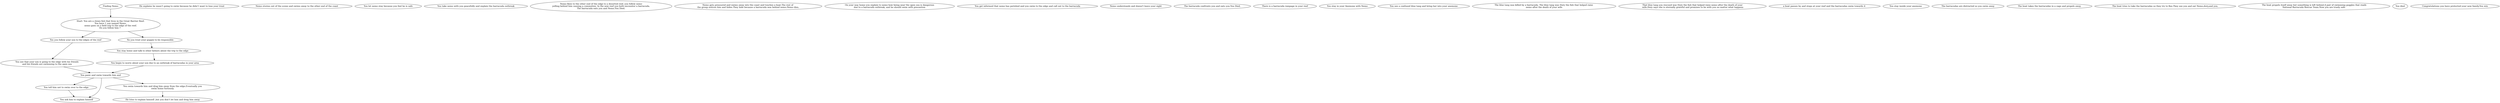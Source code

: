 digraph simple_map{

A[label="Finding Nemo"]    // node B
B[label="Start- You are a clown fish that lives in the Great Barrier Reef.
You have 1 son named Nemo.
nemo goes on a field trip to the edge of the reef.
Do you follow him ?  "]    // node E

C[label="Yes you follow your son to the edges of the reef"]
D[label="No you trust your guppie to be responsible"]

E[label="You see that your son is going to the edge with his friends
and his friends are swimming to the open sea"]
F[label="You stay home and talk to other fathers about the trip to the edge"]

G[label="You panic and swim towards him and "]
H[label="You begin to worry about your son due to an outbreak of barracudas in your area"]

I[label="You tell him not to swim over to the edge"]
J[label="You swim towards him and drag him away from the edge.Eventually you
swim home furiously."]
K[label="You ask him to explain himself"]

L[label="He explains he wasn’t going to swim because he didn’t want to lose your trust"]
M[label="He tries to explain himself ,but you don’t let him and drag him away"]

N[label="Nemo storms out of the scene and swims away to the other end of the coast"]
O[label="You let nemo stay because you feel he is safe"]
P[label="You take nemo with you peacefully and explain the barracuda outbreak"]

Q[label="Nemo flees to the other end of the edge to a deserted reef, you follow nemo
yelling behind him causing a commotion. In the new reef you both encounter a barracuda.
The barracuda eats you and Nemo.You Died."]

R[label="Nemo gets pressured and swims away into the coast and touches a boat.The rest of 
the group notices him and hides.They hide because a barracuda was behind nemo.Nemo dies."]
S[label="On your way home you explain to nemo how being near the open sea is dangerous
due to a barracuda outbreak, and he should swim with precaution"]

T[label="You get informed that nemo has perished and you swim to the edge and call out to the barracuda"]
U[label="Nemo understands and doesn't leave your sight"]
V[label="The barracuda confronts you and eats you.You Died."]
W[label="There is a barracuda rampage in your reef"]

X[label="You stay in your Anemone with Nemo"]
Y[label="You see a confused blue tang and bring her into your anemone"]

Z[label="The blue tang was killed by a barracuda. The blue tang was Dory the fish that helped raise 
nemo after the death of your wife"]
AA[label="That blue tang you rescued was Dory the fish that helped raise nemo after the death of your
 wife.Dory says she is eternally grateful and promises to be with you no matter what happens"]
AB[label="a boat passes by and stops at your reef and the barracudas swim towards it "]

AC[label="You stay inside your anemone "]
AD[label="The barracudas are distracted so you swim away"]

AE[label="The boat takes the barracudas in a cage and propels away"]
AF[label="The boat tries to take the barracudas so they try to flee.They see you and eat Nemo,dory,and you."]

AG[label="The boat propels itself away but something is left behind.A pair of swimming goggles that reads
National Barracuda Rescue Team.Now you are truely safe "]
AH[label="You died"]

AI[label="Congratulations you have protected your new family.You win"]




A->B
B->C
B->D
C->E
D->F
E->G
F->H
H->G
G->I
G->J
G->K
J->M
I->K
}
